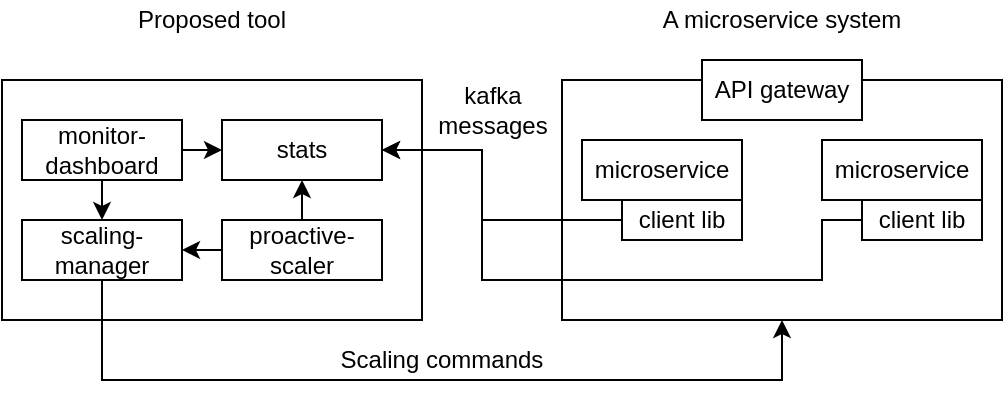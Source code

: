 <mxfile version="13.1.8" type="device"><diagram id="qq9SA1g-NSh2BGJtblKb" name="Page-1"><mxGraphModel dx="865" dy="460" grid="1" gridSize="10" guides="1" tooltips="1" connect="1" arrows="1" fold="1" page="1" pageScale="1" pageWidth="850" pageHeight="1100" math="0" shadow="0"><root><mxCell id="0"/><mxCell id="1" parent="0"/><mxCell id="czWgBQR2ksbBQekMoRi9-6" value="" style="rounded=0;whiteSpace=wrap;html=1;fillColor=none;" vertex="1" parent="1"><mxGeometry x="340" y="100" width="220" height="120" as="geometry"/></mxCell><mxCell id="czWgBQR2ksbBQekMoRi9-5" value="API gateway" style="rounded=0;whiteSpace=wrap;html=1;" vertex="1" parent="1"><mxGeometry x="410" y="90" width="80" height="30" as="geometry"/></mxCell><mxCell id="czWgBQR2ksbBQekMoRi9-2" value="microservice" style="rounded=0;whiteSpace=wrap;html=1;" vertex="1" parent="1"><mxGeometry x="470" y="130" width="80" height="30" as="geometry"/></mxCell><mxCell id="czWgBQR2ksbBQekMoRi9-1" value="microservice" style="rounded=0;whiteSpace=wrap;html=1;" vertex="1" parent="1"><mxGeometry x="350" y="130" width="80" height="30" as="geometry"/></mxCell><mxCell id="czWgBQR2ksbBQekMoRi9-9" value="" style="rounded=0;whiteSpace=wrap;html=1;fillColor=none;" vertex="1" parent="1"><mxGeometry x="60" y="100" width="210" height="120" as="geometry"/></mxCell><mxCell id="czWgBQR2ksbBQekMoRi9-10" value="stats" style="rounded=0;whiteSpace=wrap;html=1;" vertex="1" parent="1"><mxGeometry x="170" y="120" width="80" height="30" as="geometry"/></mxCell><mxCell id="czWgBQR2ksbBQekMoRi9-25" style="edgeStyle=orthogonalEdgeStyle;rounded=0;orthogonalLoop=1;jettySize=auto;html=1;exitX=0.5;exitY=1;exitDx=0;exitDy=0;entryX=0.5;entryY=1;entryDx=0;entryDy=0;" edge="1" parent="1" source="czWgBQR2ksbBQekMoRi9-11" target="czWgBQR2ksbBQekMoRi9-6"><mxGeometry relative="1" as="geometry"><mxPoint x="460" y="290" as="targetPoint"/><Array as="points"><mxPoint x="110" y="250"/><mxPoint x="450" y="250"/></Array></mxGeometry></mxCell><mxCell id="czWgBQR2ksbBQekMoRi9-11" value="scaling-manager" style="rounded=0;whiteSpace=wrap;html=1;" vertex="1" parent="1"><mxGeometry x="70" y="170" width="80" height="30" as="geometry"/></mxCell><mxCell id="czWgBQR2ksbBQekMoRi9-21" style="edgeStyle=orthogonalEdgeStyle;rounded=0;orthogonalLoop=1;jettySize=auto;html=1;exitX=0.5;exitY=0;exitDx=0;exitDy=0;entryX=0.5;entryY=1;entryDx=0;entryDy=0;" edge="1" parent="1" source="czWgBQR2ksbBQekMoRi9-13" target="czWgBQR2ksbBQekMoRi9-10"><mxGeometry relative="1" as="geometry"/></mxCell><mxCell id="czWgBQR2ksbBQekMoRi9-24" style="edgeStyle=orthogonalEdgeStyle;rounded=0;orthogonalLoop=1;jettySize=auto;html=1;exitX=0;exitY=0.5;exitDx=0;exitDy=0;entryX=1;entryY=0.5;entryDx=0;entryDy=0;" edge="1" parent="1" source="czWgBQR2ksbBQekMoRi9-13" target="czWgBQR2ksbBQekMoRi9-11"><mxGeometry relative="1" as="geometry"/></mxCell><mxCell id="czWgBQR2ksbBQekMoRi9-13" value="proactive-scaler" style="rounded=0;whiteSpace=wrap;html=1;" vertex="1" parent="1"><mxGeometry x="170" y="170" width="80" height="30" as="geometry"/></mxCell><mxCell id="czWgBQR2ksbBQekMoRi9-22" style="edgeStyle=orthogonalEdgeStyle;rounded=0;orthogonalLoop=1;jettySize=auto;html=1;exitX=1;exitY=0.5;exitDx=0;exitDy=0;entryX=0;entryY=0.5;entryDx=0;entryDy=0;" edge="1" parent="1" source="czWgBQR2ksbBQekMoRi9-14" target="czWgBQR2ksbBQekMoRi9-10"><mxGeometry relative="1" as="geometry"/></mxCell><mxCell id="czWgBQR2ksbBQekMoRi9-23" style="edgeStyle=orthogonalEdgeStyle;rounded=0;orthogonalLoop=1;jettySize=auto;html=1;exitX=0.5;exitY=1;exitDx=0;exitDy=0;entryX=0.5;entryY=0;entryDx=0;entryDy=0;" edge="1" parent="1" source="czWgBQR2ksbBQekMoRi9-14" target="czWgBQR2ksbBQekMoRi9-11"><mxGeometry relative="1" as="geometry"/></mxCell><mxCell id="czWgBQR2ksbBQekMoRi9-14" value="monitor-dashboard" style="rounded=0;whiteSpace=wrap;html=1;" vertex="1" parent="1"><mxGeometry x="70" y="120" width="80" height="30" as="geometry"/></mxCell><mxCell id="czWgBQR2ksbBQekMoRi9-18" style="edgeStyle=orthogonalEdgeStyle;rounded=0;orthogonalLoop=1;jettySize=auto;html=1;exitX=0;exitY=0.5;exitDx=0;exitDy=0;entryX=1;entryY=0.5;entryDx=0;entryDy=0;" edge="1" parent="1" source="czWgBQR2ksbBQekMoRi9-15" target="czWgBQR2ksbBQekMoRi9-10"><mxGeometry relative="1" as="geometry"><Array as="points"><mxPoint x="300" y="170"/><mxPoint x="300" y="135"/></Array></mxGeometry></mxCell><mxCell id="czWgBQR2ksbBQekMoRi9-15" value="client lib" style="rounded=0;whiteSpace=wrap;html=1;" vertex="1" parent="1"><mxGeometry x="370" y="160" width="60" height="20" as="geometry"/></mxCell><mxCell id="czWgBQR2ksbBQekMoRi9-19" style="edgeStyle=orthogonalEdgeStyle;rounded=0;orthogonalLoop=1;jettySize=auto;html=1;exitX=0;exitY=0.5;exitDx=0;exitDy=0;entryX=1;entryY=0.5;entryDx=0;entryDy=0;" edge="1" parent="1" source="czWgBQR2ksbBQekMoRi9-16" target="czWgBQR2ksbBQekMoRi9-10"><mxGeometry relative="1" as="geometry"><Array as="points"><mxPoint x="470" y="170"/><mxPoint x="470" y="200"/><mxPoint x="300" y="200"/><mxPoint x="300" y="135"/></Array></mxGeometry></mxCell><mxCell id="czWgBQR2ksbBQekMoRi9-16" value="client lib" style="rounded=0;whiteSpace=wrap;html=1;" vertex="1" parent="1"><mxGeometry x="490" y="160" width="60" height="20" as="geometry"/></mxCell><mxCell id="czWgBQR2ksbBQekMoRi9-20" value="kafka&lt;br&gt;messages" style="text;html=1;align=center;verticalAlign=middle;resizable=0;points=[];autosize=1;" vertex="1" parent="1"><mxGeometry x="270" y="100" width="70" height="30" as="geometry"/></mxCell><mxCell id="czWgBQR2ksbBQekMoRi9-26" value="Scaling commands" style="text;html=1;strokeColor=none;fillColor=none;align=center;verticalAlign=middle;whiteSpace=wrap;rounded=0;" vertex="1" parent="1"><mxGeometry x="190" y="230" width="180" height="20" as="geometry"/></mxCell><mxCell id="czWgBQR2ksbBQekMoRi9-27" value="Proposed tool" style="text;html=1;strokeColor=none;fillColor=none;align=center;verticalAlign=middle;whiteSpace=wrap;rounded=0;" vertex="1" parent="1"><mxGeometry x="115" y="60" width="100" height="20" as="geometry"/></mxCell><mxCell id="czWgBQR2ksbBQekMoRi9-28" value="A microservice system" style="text;html=1;strokeColor=none;fillColor=none;align=center;verticalAlign=middle;whiteSpace=wrap;rounded=0;" vertex="1" parent="1"><mxGeometry x="375" y="60" width="150" height="20" as="geometry"/></mxCell></root></mxGraphModel></diagram></mxfile>